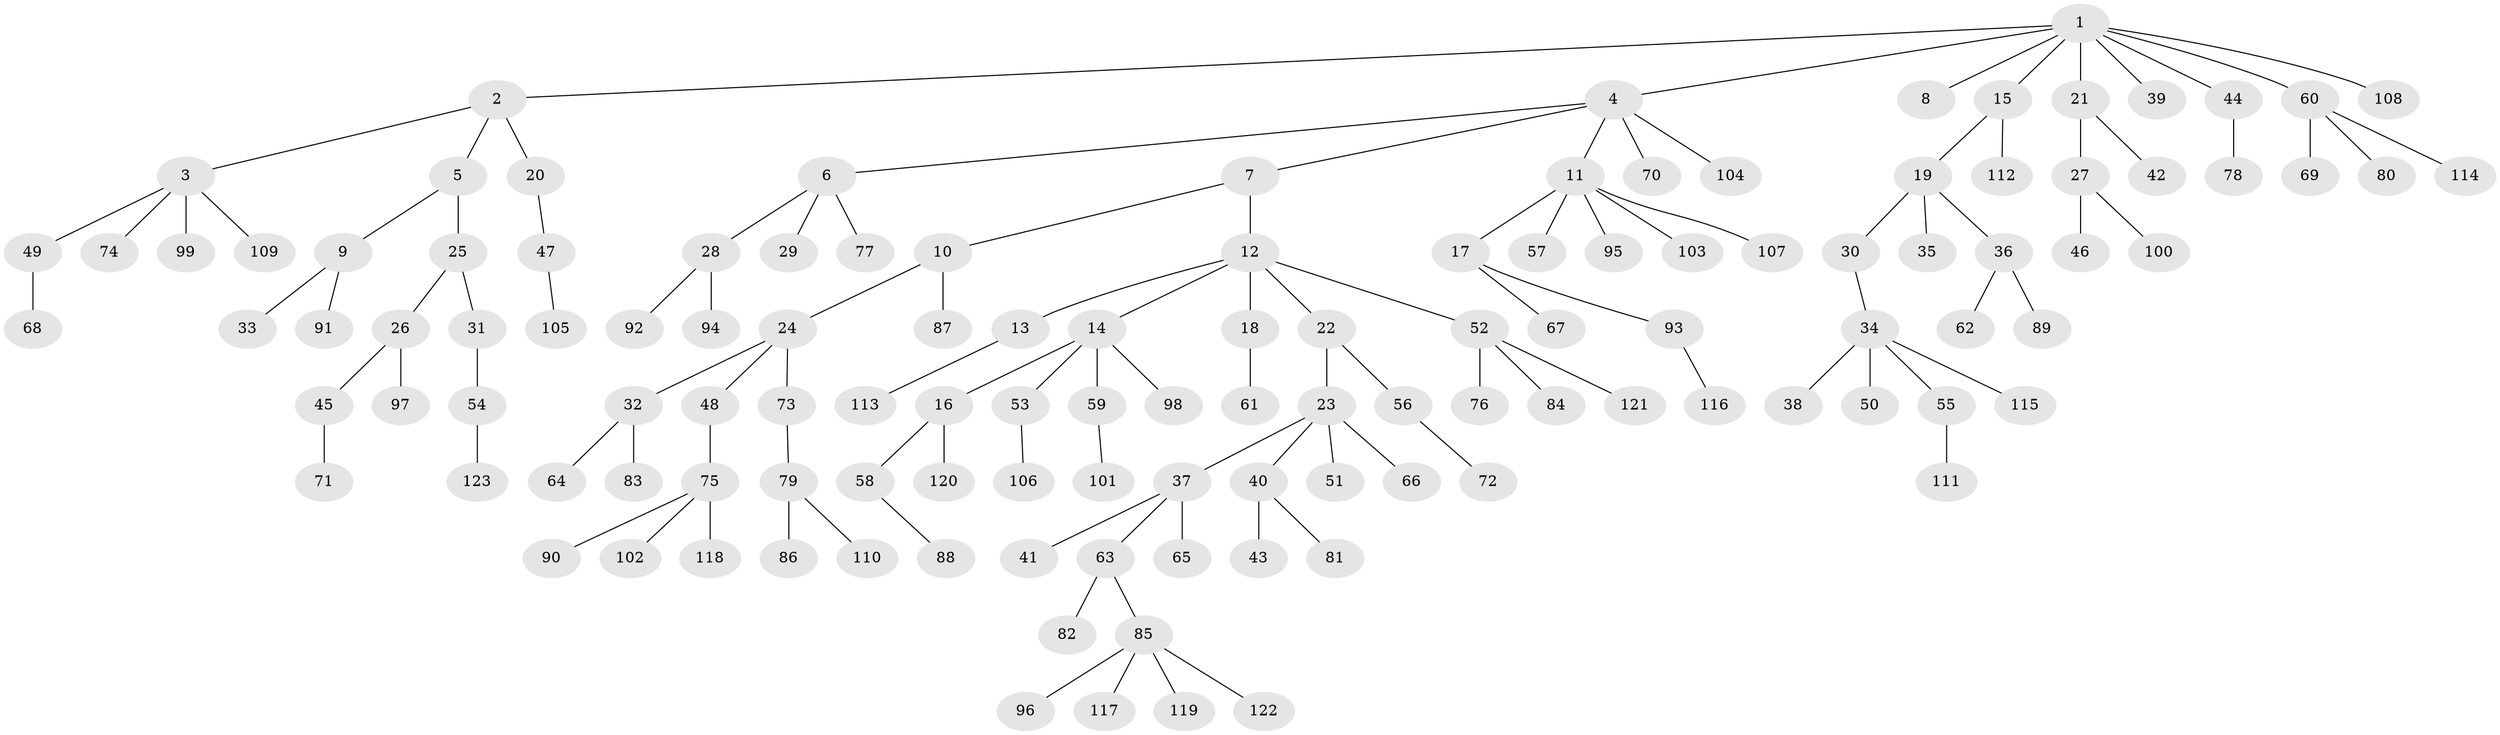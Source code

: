 // coarse degree distribution, {6: 0.02702702702702703, 3: 0.13513513513513514, 2: 0.35135135135135137, 4: 0.02702702702702703, 5: 0.02702702702702703, 1: 0.43243243243243246}
// Generated by graph-tools (version 1.1) at 2025/51/03/04/25 22:51:33]
// undirected, 123 vertices, 122 edges
graph export_dot {
  node [color=gray90,style=filled];
  1;
  2;
  3;
  4;
  5;
  6;
  7;
  8;
  9;
  10;
  11;
  12;
  13;
  14;
  15;
  16;
  17;
  18;
  19;
  20;
  21;
  22;
  23;
  24;
  25;
  26;
  27;
  28;
  29;
  30;
  31;
  32;
  33;
  34;
  35;
  36;
  37;
  38;
  39;
  40;
  41;
  42;
  43;
  44;
  45;
  46;
  47;
  48;
  49;
  50;
  51;
  52;
  53;
  54;
  55;
  56;
  57;
  58;
  59;
  60;
  61;
  62;
  63;
  64;
  65;
  66;
  67;
  68;
  69;
  70;
  71;
  72;
  73;
  74;
  75;
  76;
  77;
  78;
  79;
  80;
  81;
  82;
  83;
  84;
  85;
  86;
  87;
  88;
  89;
  90;
  91;
  92;
  93;
  94;
  95;
  96;
  97;
  98;
  99;
  100;
  101;
  102;
  103;
  104;
  105;
  106;
  107;
  108;
  109;
  110;
  111;
  112;
  113;
  114;
  115;
  116;
  117;
  118;
  119;
  120;
  121;
  122;
  123;
  1 -- 2;
  1 -- 4;
  1 -- 8;
  1 -- 15;
  1 -- 21;
  1 -- 39;
  1 -- 44;
  1 -- 60;
  1 -- 108;
  2 -- 3;
  2 -- 5;
  2 -- 20;
  3 -- 49;
  3 -- 74;
  3 -- 99;
  3 -- 109;
  4 -- 6;
  4 -- 7;
  4 -- 11;
  4 -- 70;
  4 -- 104;
  5 -- 9;
  5 -- 25;
  6 -- 28;
  6 -- 29;
  6 -- 77;
  7 -- 10;
  7 -- 12;
  9 -- 33;
  9 -- 91;
  10 -- 24;
  10 -- 87;
  11 -- 17;
  11 -- 57;
  11 -- 95;
  11 -- 103;
  11 -- 107;
  12 -- 13;
  12 -- 14;
  12 -- 18;
  12 -- 22;
  12 -- 52;
  13 -- 113;
  14 -- 16;
  14 -- 53;
  14 -- 59;
  14 -- 98;
  15 -- 19;
  15 -- 112;
  16 -- 58;
  16 -- 120;
  17 -- 67;
  17 -- 93;
  18 -- 61;
  19 -- 30;
  19 -- 35;
  19 -- 36;
  20 -- 47;
  21 -- 27;
  21 -- 42;
  22 -- 23;
  22 -- 56;
  23 -- 37;
  23 -- 40;
  23 -- 51;
  23 -- 66;
  24 -- 32;
  24 -- 48;
  24 -- 73;
  25 -- 26;
  25 -- 31;
  26 -- 45;
  26 -- 97;
  27 -- 46;
  27 -- 100;
  28 -- 92;
  28 -- 94;
  30 -- 34;
  31 -- 54;
  32 -- 64;
  32 -- 83;
  34 -- 38;
  34 -- 50;
  34 -- 55;
  34 -- 115;
  36 -- 62;
  36 -- 89;
  37 -- 41;
  37 -- 63;
  37 -- 65;
  40 -- 43;
  40 -- 81;
  44 -- 78;
  45 -- 71;
  47 -- 105;
  48 -- 75;
  49 -- 68;
  52 -- 76;
  52 -- 84;
  52 -- 121;
  53 -- 106;
  54 -- 123;
  55 -- 111;
  56 -- 72;
  58 -- 88;
  59 -- 101;
  60 -- 69;
  60 -- 80;
  60 -- 114;
  63 -- 82;
  63 -- 85;
  73 -- 79;
  75 -- 90;
  75 -- 102;
  75 -- 118;
  79 -- 86;
  79 -- 110;
  85 -- 96;
  85 -- 117;
  85 -- 119;
  85 -- 122;
  93 -- 116;
}
